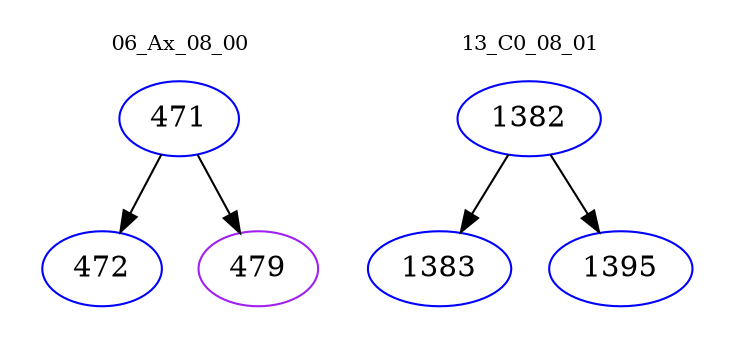 digraph{
subgraph cluster_0 {
color = white
label = "06_Ax_08_00";
fontsize=10;
T0_471 [label="471", color="blue"]
T0_471 -> T0_472 [color="black"]
T0_472 [label="472", color="blue"]
T0_471 -> T0_479 [color="black"]
T0_479 [label="479", color="purple"]
}
subgraph cluster_1 {
color = white
label = "13_C0_08_01";
fontsize=10;
T1_1382 [label="1382", color="blue"]
T1_1382 -> T1_1383 [color="black"]
T1_1383 [label="1383", color="blue"]
T1_1382 -> T1_1395 [color="black"]
T1_1395 [label="1395", color="blue"]
}
}

